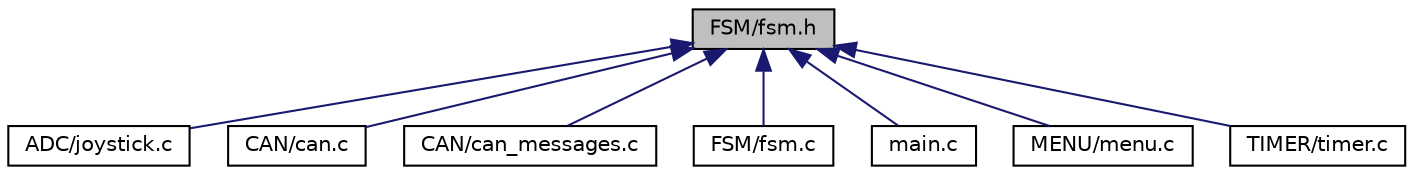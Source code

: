 digraph "FSM/fsm.h"
{
 // LATEX_PDF_SIZE
  edge [fontname="Helvetica",fontsize="10",labelfontname="Helvetica",labelfontsize="10"];
  node [fontname="Helvetica",fontsize="10",shape=record];
  Node1 [label="FSM/fsm.h",height=0.2,width=0.4,color="black", fillcolor="grey75", style="filled", fontcolor="black",tooltip="Finite state machine with a event queue that will change action based on the event."];
  Node1 -> Node2 [dir="back",color="midnightblue",fontsize="10",style="solid",fontname="Helvetica"];
  Node2 [label="ADC/joystick.c",height=0.2,width=0.4,color="black", fillcolor="white", style="filled",URL="$joystick_8c_source.html",tooltip=" "];
  Node1 -> Node3 [dir="back",color="midnightblue",fontsize="10",style="solid",fontname="Helvetica"];
  Node3 [label="CAN/can.c",height=0.2,width=0.4,color="black", fillcolor="white", style="filled",URL="$can_8c_source.html",tooltip=" "];
  Node1 -> Node4 [dir="back",color="midnightblue",fontsize="10",style="solid",fontname="Helvetica"];
  Node4 [label="CAN/can_messages.c",height=0.2,width=0.4,color="black", fillcolor="white", style="filled",URL="$can__messages_8c_source.html",tooltip=" "];
  Node1 -> Node5 [dir="back",color="midnightblue",fontsize="10",style="solid",fontname="Helvetica"];
  Node5 [label="FSM/fsm.c",height=0.2,width=0.4,color="black", fillcolor="white", style="filled",URL="$fsm_8c.html",tooltip="Finite state machine with a event queue that will change action based on the event."];
  Node1 -> Node6 [dir="back",color="midnightblue",fontsize="10",style="solid",fontname="Helvetica"];
  Node6 [label="main.c",height=0.2,width=0.4,color="black", fillcolor="white", style="filled",URL="$main_8c.html",tooltip="The main function for running the code of the application."];
  Node1 -> Node7 [dir="back",color="midnightblue",fontsize="10",style="solid",fontname="Helvetica"];
  Node7 [label="MENU/menu.c",height=0.2,width=0.4,color="black", fillcolor="white", style="filled",URL="$menu_8c_source.html",tooltip=" "];
  Node1 -> Node8 [dir="back",color="midnightblue",fontsize="10",style="solid",fontname="Helvetica"];
  Node8 [label="TIMER/timer.c",height=0.2,width=0.4,color="black", fillcolor="white", style="filled",URL="$timer_8c_source.html",tooltip=" "];
}
